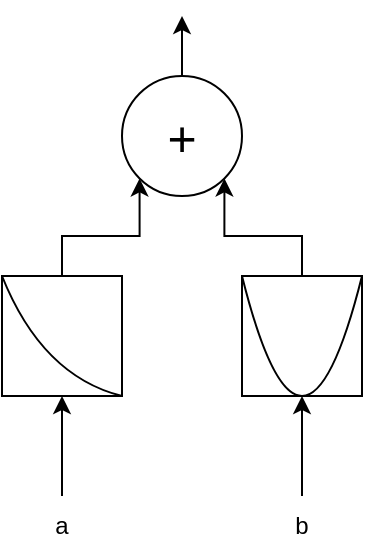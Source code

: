 <mxfile version="26.1.1">
  <diagram name="Strona-1" id="W2Uw6JWR4Iz0eQvfbO3c">
    <mxGraphModel dx="794" dy="470" grid="1" gridSize="10" guides="1" tooltips="1" connect="1" arrows="1" fold="1" page="1" pageScale="1" pageWidth="827" pageHeight="1169" math="0" shadow="0">
      <root>
        <mxCell id="0" />
        <mxCell id="1" parent="0" />
        <mxCell id="blJOc6ZVmE2_h9W8j0Kh-1" style="edgeStyle=orthogonalEdgeStyle;rounded=0;orthogonalLoop=1;jettySize=auto;html=1;exitX=0.5;exitY=0;exitDx=0;exitDy=0;" edge="1" parent="1" source="blJOc6ZVmE2_h9W8j0Kh-2">
          <mxGeometry relative="1" as="geometry">
            <mxPoint x="140" y="30" as="targetPoint" />
          </mxGeometry>
        </mxCell>
        <mxCell id="blJOc6ZVmE2_h9W8j0Kh-2" value="&lt;font style=&quot;font-size: 25px;&quot;&gt;+&lt;/font&gt;" style="ellipse;whiteSpace=wrap;html=1;aspect=fixed;" vertex="1" parent="1">
          <mxGeometry x="110" y="60" width="60" height="60" as="geometry" />
        </mxCell>
        <mxCell id="blJOc6ZVmE2_h9W8j0Kh-3" style="edgeStyle=orthogonalEdgeStyle;rounded=0;orthogonalLoop=1;jettySize=auto;html=1;exitX=0.5;exitY=0;exitDx=0;exitDy=0;entryX=0;entryY=1;entryDx=0;entryDy=0;" edge="1" parent="1" source="blJOc6ZVmE2_h9W8j0Kh-4" target="blJOc6ZVmE2_h9W8j0Kh-2">
          <mxGeometry relative="1" as="geometry" />
        </mxCell>
        <mxCell id="blJOc6ZVmE2_h9W8j0Kh-4" value="" style="rounded=0;whiteSpace=wrap;html=1;" vertex="1" parent="1">
          <mxGeometry x="50" y="160" width="60" height="60" as="geometry" />
        </mxCell>
        <mxCell id="blJOc6ZVmE2_h9W8j0Kh-5" style="edgeStyle=orthogonalEdgeStyle;rounded=0;orthogonalLoop=1;jettySize=auto;html=1;exitX=0.5;exitY=0;exitDx=0;exitDy=0;entryX=1;entryY=1;entryDx=0;entryDy=0;" edge="1" parent="1" source="blJOc6ZVmE2_h9W8j0Kh-6" target="blJOc6ZVmE2_h9W8j0Kh-2">
          <mxGeometry relative="1" as="geometry" />
        </mxCell>
        <mxCell id="blJOc6ZVmE2_h9W8j0Kh-6" value="" style="rounded=0;whiteSpace=wrap;html=1;" vertex="1" parent="1">
          <mxGeometry x="170" y="160" width="60" height="60" as="geometry" />
        </mxCell>
        <mxCell id="blJOc6ZVmE2_h9W8j0Kh-7" style="edgeStyle=orthogonalEdgeStyle;rounded=0;orthogonalLoop=1;jettySize=auto;html=1;exitX=0.5;exitY=0;exitDx=0;exitDy=0;" edge="1" parent="1" source="blJOc6ZVmE2_h9W8j0Kh-8" target="blJOc6ZVmE2_h9W8j0Kh-4">
          <mxGeometry relative="1" as="geometry" />
        </mxCell>
        <mxCell id="blJOc6ZVmE2_h9W8j0Kh-8" value="a" style="text;html=1;align=center;verticalAlign=middle;whiteSpace=wrap;rounded=0;" vertex="1" parent="1">
          <mxGeometry x="50" y="270" width="60" height="30" as="geometry" />
        </mxCell>
        <mxCell id="blJOc6ZVmE2_h9W8j0Kh-9" style="edgeStyle=orthogonalEdgeStyle;rounded=0;orthogonalLoop=1;jettySize=auto;html=1;exitX=0.5;exitY=0;exitDx=0;exitDy=0;entryX=0.5;entryY=1;entryDx=0;entryDy=0;" edge="1" parent="1" source="blJOc6ZVmE2_h9W8j0Kh-10" target="blJOc6ZVmE2_h9W8j0Kh-6">
          <mxGeometry relative="1" as="geometry" />
        </mxCell>
        <mxCell id="blJOc6ZVmE2_h9W8j0Kh-10" value="b" style="text;html=1;align=center;verticalAlign=middle;whiteSpace=wrap;rounded=0;" vertex="1" parent="1">
          <mxGeometry x="170" y="270" width="60" height="30" as="geometry" />
        </mxCell>
        <mxCell id="blJOc6ZVmE2_h9W8j0Kh-11" value="" style="endArrow=none;html=1;rounded=0;exitX=0;exitY=0;exitDx=0;exitDy=0;entryX=1;entryY=1;entryDx=0;entryDy=0;curved=1;" edge="1" parent="1" source="blJOc6ZVmE2_h9W8j0Kh-4" target="blJOc6ZVmE2_h9W8j0Kh-4">
          <mxGeometry width="50" height="50" relative="1" as="geometry">
            <mxPoint x="220" y="230" as="sourcePoint" />
            <mxPoint x="270" y="180" as="targetPoint" />
            <Array as="points">
              <mxPoint x="70" y="210" />
            </Array>
          </mxGeometry>
        </mxCell>
        <mxCell id="blJOc6ZVmE2_h9W8j0Kh-12" value="" style="endArrow=none;html=1;rounded=0;exitX=0;exitY=0;exitDx=0;exitDy=0;entryX=1;entryY=0;entryDx=0;entryDy=0;curved=1;" edge="1" parent="1" source="blJOc6ZVmE2_h9W8j0Kh-6" target="blJOc6ZVmE2_h9W8j0Kh-6">
          <mxGeometry width="50" height="50" relative="1" as="geometry">
            <mxPoint x="220" y="230" as="sourcePoint" />
            <mxPoint x="270" y="180" as="targetPoint" />
            <Array as="points">
              <mxPoint x="200" y="280" />
            </Array>
          </mxGeometry>
        </mxCell>
      </root>
    </mxGraphModel>
  </diagram>
</mxfile>
